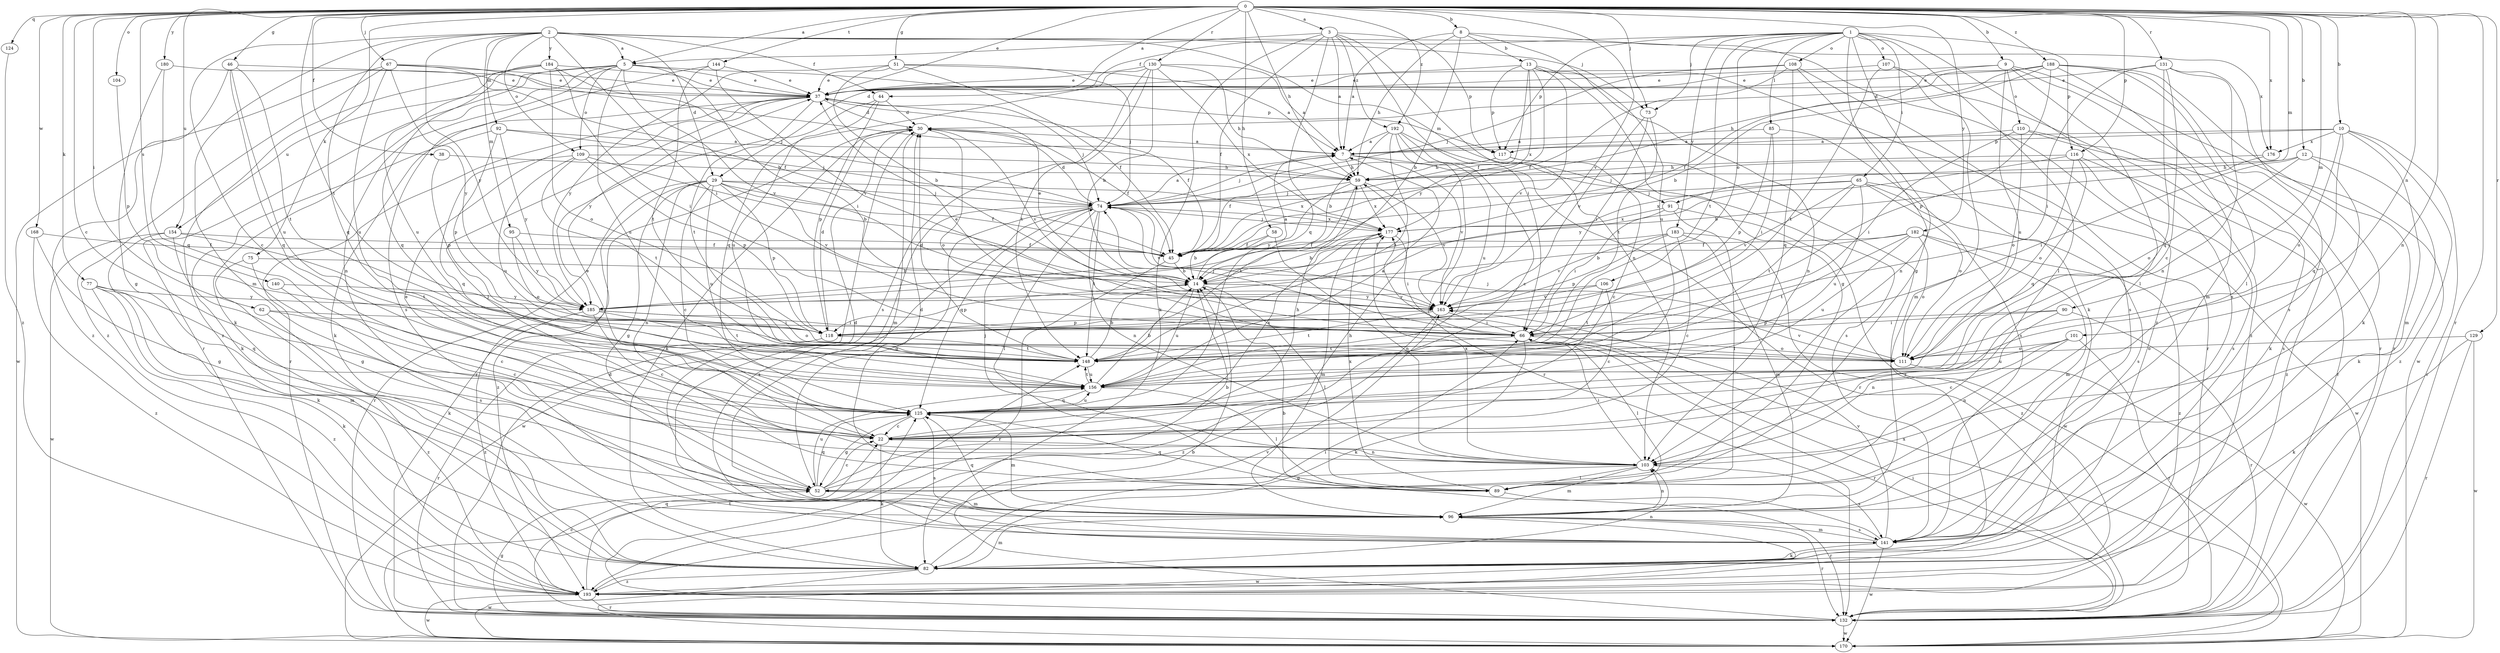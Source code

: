 strict digraph  {
0;
1;
2;
3;
5;
7;
8;
9;
10;
12;
13;
14;
22;
29;
30;
37;
38;
44;
45;
46;
51;
52;
58;
59;
62;
65;
66;
67;
73;
74;
75;
77;
82;
85;
89;
90;
91;
92;
95;
96;
101;
103;
104;
106;
107;
108;
109;
110;
111;
116;
117;
118;
124;
125;
129;
130;
131;
132;
140;
141;
144;
148;
154;
156;
163;
168;
170;
176;
177;
180;
182;
183;
184;
185;
188;
192;
193;
0 -> 3  [label=a];
0 -> 5  [label=a];
0 -> 8  [label=b];
0 -> 9  [label=b];
0 -> 10  [label=b];
0 -> 12  [label=b];
0 -> 22  [label=c];
0 -> 29  [label=d];
0 -> 37  [label=e];
0 -> 38  [label=f];
0 -> 46  [label=g];
0 -> 51  [label=g];
0 -> 58  [label=h];
0 -> 59  [label=h];
0 -> 62  [label=i];
0 -> 67  [label=j];
0 -> 73  [label=j];
0 -> 75  [label=k];
0 -> 77  [label=k];
0 -> 90  [label=m];
0 -> 91  [label=m];
0 -> 101  [label=n];
0 -> 103  [label=n];
0 -> 104  [label=o];
0 -> 116  [label=p];
0 -> 124  [label=q];
0 -> 129  [label=r];
0 -> 130  [label=r];
0 -> 131  [label=r];
0 -> 132  [label=r];
0 -> 140  [label=s];
0 -> 144  [label=t];
0 -> 148  [label=t];
0 -> 154  [label=u];
0 -> 163  [label=v];
0 -> 168  [label=w];
0 -> 176  [label=x];
0 -> 180  [label=y];
0 -> 182  [label=y];
0 -> 188  [label=z];
0 -> 192  [label=z];
1 -> 44  [label=f];
1 -> 52  [label=g];
1 -> 65  [label=i];
1 -> 73  [label=j];
1 -> 82  [label=k];
1 -> 85  [label=l];
1 -> 89  [label=l];
1 -> 106  [label=o];
1 -> 107  [label=o];
1 -> 108  [label=o];
1 -> 116  [label=p];
1 -> 117  [label=p];
1 -> 141  [label=s];
1 -> 148  [label=t];
1 -> 183  [label=y];
2 -> 5  [label=a];
2 -> 22  [label=c];
2 -> 29  [label=d];
2 -> 44  [label=f];
2 -> 66  [label=i];
2 -> 73  [label=j];
2 -> 91  [label=m];
2 -> 92  [label=m];
2 -> 95  [label=m];
2 -> 96  [label=m];
2 -> 109  [label=o];
2 -> 125  [label=q];
2 -> 176  [label=x];
2 -> 184  [label=y];
2 -> 185  [label=y];
3 -> 5  [label=a];
3 -> 7  [label=a];
3 -> 45  [label=f];
3 -> 66  [label=i];
3 -> 82  [label=k];
3 -> 103  [label=n];
3 -> 117  [label=p];
3 -> 125  [label=q];
3 -> 192  [label=z];
5 -> 37  [label=e];
5 -> 66  [label=i];
5 -> 82  [label=k];
5 -> 103  [label=n];
5 -> 109  [label=o];
5 -> 117  [label=p];
5 -> 132  [label=r];
5 -> 154  [label=u];
5 -> 156  [label=u];
5 -> 163  [label=v];
7 -> 59  [label=h];
7 -> 74  [label=j];
7 -> 132  [label=r];
7 -> 163  [label=v];
8 -> 7  [label=a];
8 -> 13  [label=b];
8 -> 14  [label=b];
8 -> 59  [label=h];
8 -> 156  [label=u];
8 -> 193  [label=z];
9 -> 37  [label=e];
9 -> 45  [label=f];
9 -> 89  [label=l];
9 -> 110  [label=o];
9 -> 132  [label=r];
9 -> 156  [label=u];
9 -> 170  [label=w];
10 -> 7  [label=a];
10 -> 96  [label=m];
10 -> 111  [label=o];
10 -> 117  [label=p];
10 -> 125  [label=q];
10 -> 132  [label=r];
10 -> 176  [label=x];
10 -> 193  [label=z];
12 -> 59  [label=h];
12 -> 66  [label=i];
12 -> 82  [label=k];
12 -> 111  [label=o];
12 -> 141  [label=s];
13 -> 37  [label=e];
13 -> 45  [label=f];
13 -> 52  [label=g];
13 -> 103  [label=n];
13 -> 117  [label=p];
13 -> 132  [label=r];
13 -> 163  [label=v];
13 -> 177  [label=x];
13 -> 185  [label=y];
14 -> 7  [label=a];
14 -> 37  [label=e];
14 -> 89  [label=l];
14 -> 118  [label=p];
14 -> 156  [label=u];
14 -> 163  [label=v];
22 -> 37  [label=e];
22 -> 59  [label=h];
22 -> 82  [label=k];
22 -> 103  [label=n];
29 -> 22  [label=c];
29 -> 45  [label=f];
29 -> 52  [label=g];
29 -> 74  [label=j];
29 -> 103  [label=n];
29 -> 118  [label=p];
29 -> 132  [label=r];
29 -> 156  [label=u];
29 -> 163  [label=v];
29 -> 177  [label=x];
29 -> 193  [label=z];
30 -> 7  [label=a];
30 -> 45  [label=f];
30 -> 82  [label=k];
30 -> 96  [label=m];
30 -> 111  [label=o];
30 -> 132  [label=r];
30 -> 163  [label=v];
37 -> 30  [label=d];
37 -> 45  [label=f];
37 -> 74  [label=j];
37 -> 82  [label=k];
37 -> 89  [label=l];
37 -> 132  [label=r];
37 -> 148  [label=t];
38 -> 59  [label=h];
38 -> 118  [label=p];
44 -> 30  [label=d];
44 -> 118  [label=p];
44 -> 156  [label=u];
44 -> 185  [label=y];
45 -> 14  [label=b];
45 -> 132  [label=r];
46 -> 37  [label=e];
46 -> 125  [label=q];
46 -> 148  [label=t];
46 -> 156  [label=u];
46 -> 193  [label=z];
51 -> 7  [label=a];
51 -> 14  [label=b];
51 -> 37  [label=e];
51 -> 45  [label=f];
51 -> 74  [label=j];
51 -> 185  [label=y];
52 -> 14  [label=b];
52 -> 22  [label=c];
52 -> 37  [label=e];
52 -> 59  [label=h];
52 -> 96  [label=m];
52 -> 125  [label=q];
52 -> 156  [label=u];
58 -> 14  [label=b];
58 -> 45  [label=f];
58 -> 103  [label=n];
59 -> 74  [label=j];
59 -> 148  [label=t];
59 -> 163  [label=v];
59 -> 177  [label=x];
59 -> 185  [label=y];
62 -> 22  [label=c];
62 -> 66  [label=i];
62 -> 193  [label=z];
65 -> 74  [label=j];
65 -> 111  [label=o];
65 -> 141  [label=s];
65 -> 148  [label=t];
65 -> 156  [label=u];
65 -> 163  [label=v];
65 -> 170  [label=w];
65 -> 177  [label=x];
66 -> 37  [label=e];
66 -> 74  [label=j];
66 -> 82  [label=k];
66 -> 89  [label=l];
66 -> 111  [label=o];
66 -> 132  [label=r];
66 -> 148  [label=t];
67 -> 37  [label=e];
67 -> 45  [label=f];
67 -> 59  [label=h];
67 -> 156  [label=u];
67 -> 170  [label=w];
67 -> 185  [label=y];
67 -> 193  [label=z];
73 -> 66  [label=i];
73 -> 148  [label=t];
73 -> 163  [label=v];
74 -> 7  [label=a];
74 -> 30  [label=d];
74 -> 52  [label=g];
74 -> 89  [label=l];
74 -> 103  [label=n];
74 -> 125  [label=q];
74 -> 141  [label=s];
74 -> 148  [label=t];
74 -> 163  [label=v];
74 -> 170  [label=w];
74 -> 177  [label=x];
75 -> 14  [label=b];
75 -> 82  [label=k];
75 -> 141  [label=s];
77 -> 82  [label=k];
77 -> 96  [label=m];
77 -> 125  [label=q];
77 -> 185  [label=y];
77 -> 193  [label=z];
82 -> 66  [label=i];
82 -> 96  [label=m];
82 -> 103  [label=n];
82 -> 170  [label=w];
82 -> 193  [label=z];
85 -> 7  [label=a];
85 -> 66  [label=i];
85 -> 118  [label=p];
85 -> 141  [label=s];
89 -> 30  [label=d];
89 -> 125  [label=q];
89 -> 132  [label=r];
89 -> 177  [label=x];
90 -> 66  [label=i];
90 -> 103  [label=n];
90 -> 118  [label=p];
90 -> 132  [label=r];
91 -> 66  [label=i];
91 -> 89  [label=l];
91 -> 170  [label=w];
91 -> 177  [label=x];
92 -> 7  [label=a];
92 -> 74  [label=j];
92 -> 82  [label=k];
92 -> 118  [label=p];
92 -> 185  [label=y];
95 -> 45  [label=f];
95 -> 111  [label=o];
95 -> 185  [label=y];
96 -> 30  [label=d];
96 -> 103  [label=n];
96 -> 125  [label=q];
96 -> 132  [label=r];
96 -> 141  [label=s];
96 -> 170  [label=w];
101 -> 22  [label=c];
101 -> 103  [label=n];
101 -> 111  [label=o];
101 -> 132  [label=r];
101 -> 156  [label=u];
103 -> 52  [label=g];
103 -> 66  [label=i];
103 -> 74  [label=j];
103 -> 89  [label=l];
103 -> 96  [label=m];
103 -> 141  [label=s];
103 -> 177  [label=x];
104 -> 118  [label=p];
106 -> 22  [label=c];
106 -> 148  [label=t];
106 -> 163  [label=v];
106 -> 185  [label=y];
107 -> 37  [label=e];
107 -> 96  [label=m];
107 -> 148  [label=t];
107 -> 193  [label=z];
108 -> 37  [label=e];
108 -> 45  [label=f];
108 -> 74  [label=j];
108 -> 103  [label=n];
108 -> 125  [label=q];
108 -> 141  [label=s];
109 -> 14  [label=b];
109 -> 59  [label=h];
109 -> 118  [label=p];
109 -> 125  [label=q];
109 -> 148  [label=t];
109 -> 156  [label=u];
110 -> 7  [label=a];
110 -> 66  [label=i];
110 -> 82  [label=k];
110 -> 111  [label=o];
110 -> 132  [label=r];
111 -> 74  [label=j];
111 -> 163  [label=v];
111 -> 170  [label=w];
116 -> 59  [label=h];
116 -> 111  [label=o];
116 -> 125  [label=q];
116 -> 141  [label=s];
116 -> 185  [label=y];
116 -> 193  [label=z];
117 -> 22  [label=c];
117 -> 45  [label=f];
117 -> 59  [label=h];
117 -> 193  [label=z];
118 -> 30  [label=d];
118 -> 132  [label=r];
118 -> 148  [label=t];
124 -> 193  [label=z];
125 -> 22  [label=c];
125 -> 52  [label=g];
125 -> 96  [label=m];
125 -> 141  [label=s];
125 -> 156  [label=u];
125 -> 177  [label=x];
129 -> 82  [label=k];
129 -> 111  [label=o];
129 -> 132  [label=r];
129 -> 170  [label=w];
130 -> 7  [label=a];
130 -> 14  [label=b];
130 -> 37  [label=e];
130 -> 59  [label=h];
130 -> 125  [label=q];
130 -> 141  [label=s];
130 -> 148  [label=t];
130 -> 177  [label=x];
131 -> 22  [label=c];
131 -> 37  [label=e];
131 -> 66  [label=i];
131 -> 82  [label=k];
131 -> 103  [label=n];
131 -> 125  [label=q];
132 -> 14  [label=b];
132 -> 22  [label=c];
132 -> 30  [label=d];
132 -> 52  [label=g];
132 -> 66  [label=i];
132 -> 170  [label=w];
140 -> 22  [label=c];
140 -> 185  [label=y];
141 -> 14  [label=b];
141 -> 82  [label=k];
141 -> 96  [label=m];
141 -> 163  [label=v];
141 -> 170  [label=w];
144 -> 37  [label=e];
144 -> 141  [label=s];
144 -> 148  [label=t];
144 -> 163  [label=v];
148 -> 14  [label=b];
148 -> 30  [label=d];
148 -> 156  [label=u];
154 -> 45  [label=f];
154 -> 52  [label=g];
154 -> 82  [label=k];
154 -> 148  [label=t];
154 -> 170  [label=w];
156 -> 7  [label=a];
156 -> 14  [label=b];
156 -> 89  [label=l];
156 -> 125  [label=q];
156 -> 148  [label=t];
163 -> 66  [label=i];
163 -> 118  [label=p];
163 -> 148  [label=t];
163 -> 193  [label=z];
168 -> 45  [label=f];
168 -> 52  [label=g];
168 -> 193  [label=z];
170 -> 148  [label=t];
170 -> 177  [label=x];
176 -> 14  [label=b];
176 -> 74  [label=j];
177 -> 14  [label=b];
177 -> 45  [label=f];
177 -> 66  [label=i];
177 -> 74  [label=j];
177 -> 96  [label=m];
180 -> 37  [label=e];
180 -> 52  [label=g];
180 -> 125  [label=q];
182 -> 14  [label=b];
182 -> 45  [label=f];
182 -> 96  [label=m];
182 -> 111  [label=o];
182 -> 148  [label=t];
182 -> 156  [label=u];
182 -> 193  [label=z];
183 -> 22  [label=c];
183 -> 45  [label=f];
183 -> 96  [label=m];
183 -> 118  [label=p];
183 -> 163  [label=v];
183 -> 193  [label=z];
184 -> 37  [label=e];
184 -> 66  [label=i];
184 -> 74  [label=j];
184 -> 111  [label=o];
184 -> 125  [label=q];
184 -> 156  [label=u];
184 -> 193  [label=z];
185 -> 22  [label=c];
185 -> 66  [label=i];
185 -> 111  [label=o];
185 -> 148  [label=t];
185 -> 193  [label=z];
188 -> 14  [label=b];
188 -> 30  [label=d];
188 -> 37  [label=e];
188 -> 59  [label=h];
188 -> 89  [label=l];
188 -> 96  [label=m];
188 -> 118  [label=p];
188 -> 132  [label=r];
188 -> 141  [label=s];
192 -> 7  [label=a];
192 -> 14  [label=b];
192 -> 22  [label=c];
192 -> 132  [label=r];
192 -> 141  [label=s];
192 -> 148  [label=t];
192 -> 156  [label=u];
193 -> 125  [label=q];
193 -> 132  [label=r];
193 -> 163  [label=v];
193 -> 170  [label=w];
}
